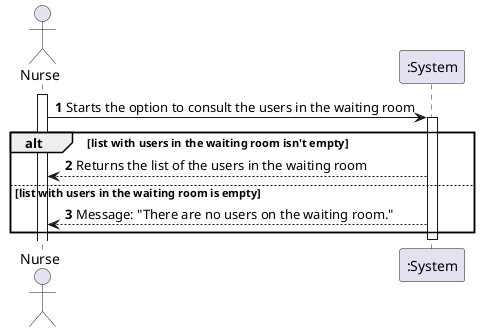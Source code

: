 @startuml
'https://plantuml.com/sequence-diagram

autonumber

actor Nurse
activate Nurse

Nurse -> ":System" : Starts the option to consult the users in the waiting room
activate ":System"

alt list with users in the waiting room isn't empty
":System" --> Nurse : Returns the list of the users in the waiting room
else list with users in the waiting room is empty
":System" --> Nurse : Message: "There are no users on the waiting room."
end

deactivate ":System"

@enduml